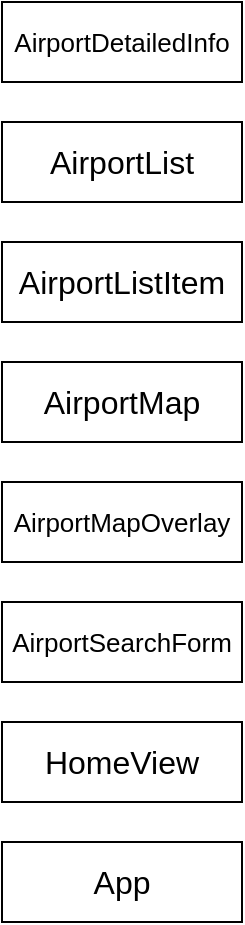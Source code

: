 <mxfile version="13.7.9" type="device" pages="3"><diagram id="YSCKTXwnMFnJKvAHHhMW" name="Components"><mxGraphModel dx="1422" dy="822" grid="1" gridSize="10" guides="1" tooltips="1" connect="1" arrows="1" fold="1" page="1" pageScale="1" pageWidth="827" pageHeight="1169" math="0" shadow="0"><root><mxCell id="0"/><mxCell id="1" parent="0"/><mxCell id="acbX_Dsjso_Xt0zGnjEq-4" value="&lt;font style=&quot;font-size: 16px&quot;&gt;AirportList&lt;/font&gt;" style="rounded=0;whiteSpace=wrap;html=1;sketch=0;" parent="1" vertex="1"><mxGeometry x="80" y="100" width="120" height="40" as="geometry"/></mxCell><mxCell id="acbX_Dsjso_Xt0zGnjEq-5" value="&lt;font style=&quot;font-size: 16px&quot;&gt;AirportListItem&lt;/font&gt;" style="rounded=0;whiteSpace=wrap;html=1;sketch=0;" parent="1" vertex="1"><mxGeometry x="80" y="160" width="120" height="40" as="geometry"/></mxCell><mxCell id="acbX_Dsjso_Xt0zGnjEq-7" value="&lt;font style=&quot;font-size: 13px;&quot;&gt;AirportMapOverlay&lt;/font&gt;" style="rounded=0;whiteSpace=wrap;html=1;sketch=0;fontSize=13;" parent="1" vertex="1"><mxGeometry x="80" y="280" width="120" height="40" as="geometry"/></mxCell><mxCell id="acbX_Dsjso_Xt0zGnjEq-8" value="&lt;font style=&quot;font-size: 16px&quot;&gt;AirportMap&lt;/font&gt;" style="rounded=0;whiteSpace=wrap;html=1;sketch=0;fontSize=13;" parent="1" vertex="1"><mxGeometry x="80" y="220" width="120" height="40" as="geometry"/></mxCell><mxCell id="acbX_Dsjso_Xt0zGnjEq-9" value="&lt;font style=&quot;font-size: 16px&quot;&gt;HomeView&lt;/font&gt;" style="rounded=0;whiteSpace=wrap;html=1;sketch=0;fontSize=13;" parent="1" vertex="1"><mxGeometry x="80" y="400" width="120" height="40" as="geometry"/></mxCell><mxCell id="acbX_Dsjso_Xt0zGnjEq-10" value="&lt;font style=&quot;font-size: 16px&quot;&gt;App&lt;/font&gt;" style="rounded=0;whiteSpace=wrap;html=1;sketch=0;fontSize=13;" parent="1" vertex="1"><mxGeometry x="80" y="460" width="120" height="40" as="geometry"/></mxCell><mxCell id="JbECTmtf0lUGYlyERt1j-1" value="&lt;font style=&quot;font-size: 13px&quot;&gt;AirportSearchForm&lt;/font&gt;" style="rounded=0;whiteSpace=wrap;html=1;sketch=0;fontSize=13;" vertex="1" parent="1"><mxGeometry x="80" y="340" width="120" height="40" as="geometry"/></mxCell><mxCell id="D91k5-NOJ-KimWFkwmzg-1" value="&lt;font style=&quot;font-size: 13px&quot;&gt;AirportDetailedInfo&lt;/font&gt;" style="rounded=0;whiteSpace=wrap;html=1;sketch=0;fontSize=13;" vertex="1" parent="1"><mxGeometry x="80" y="40" width="120" height="40" as="geometry"/></mxCell></root></mxGraphModel></diagram><diagram name="Overlay-ListView" id="SNQzKX8AlHaaRvstKV8L"><mxGraphModel dx="1422" dy="822" grid="1" gridSize="10" guides="1" tooltips="1" connect="1" arrows="1" fold="1" page="1" pageScale="1" pageWidth="827" pageHeight="1169" math="0" shadow="0"><root><mxCell id="9syzskJ02G5NI7bgFKZC-0"/><mxCell id="9syzskJ02G5NI7bgFKZC-1" parent="9syzskJ02G5NI7bgFKZC-0"/><mxCell id="9syzskJ02G5NI7bgFKZC-5" value="" style="rounded=0;whiteSpace=wrap;html=1;sketch=0;" parent="9syzskJ02G5NI7bgFKZC-1" vertex="1"><mxGeometry x="20" y="150" width="250" height="465" as="geometry"/></mxCell><mxCell id="FBwXX3ZeAev2OITy_xIR-1" value="&lt;font style=&quot;font-size: 20px&quot;&gt;AirportMapOverlay &amp;gt; AirportList&lt;/font&gt;" style="text;html=1;strokeColor=none;fillColor=none;align=center;verticalAlign=middle;whiteSpace=wrap;rounded=0;sketch=0;fontSize=22;" parent="9syzskJ02G5NI7bgFKZC-1" vertex="1"><mxGeometry x="40" y="160" width="210" height="60" as="geometry"/></mxCell><mxCell id="FBwXX3ZeAev2OITy_xIR-5" value="&lt;span style=&quot;font-size: 24px&quot;&gt;App &amp;gt; Homeview &amp;gt; AirportMap&lt;/span&gt;" style="text;html=1;strokeColor=none;fillColor=none;align=center;verticalAlign=middle;whiteSpace=wrap;rounded=0;sketch=0;fontSize=24;" parent="9syzskJ02G5NI7bgFKZC-1" vertex="1"><mxGeometry x="294" y="60" width="240" height="70" as="geometry"/></mxCell><mxCell id="FBwXX3ZeAev2OITy_xIR-6" value="" style="rounded=0;whiteSpace=wrap;html=1;sketch=0;" parent="9syzskJ02G5NI7bgFKZC-1" vertex="1"><mxGeometry x="270" y="150" width="530" height="465" as="geometry"/></mxCell><mxCell id="FBwXX3ZeAev2OITy_xIR-8" value="Mapbox" style="text;html=1;strokeColor=none;fillColor=none;align=center;verticalAlign=middle;whiteSpace=wrap;rounded=0;sketch=0;fontSize=22;" parent="9syzskJ02G5NI7bgFKZC-1" vertex="1"><mxGeometry x="420" y="300" width="230" height="140" as="geometry"/></mxCell><mxCell id="FBwXX3ZeAev2OITy_xIR-10" value="&lt;font style=&quot;font-size: 16px&quot;&gt;AirportSearchForm&lt;/font&gt;" style="rounded=0;whiteSpace=wrap;html=1;sketch=0;fontSize=22;align=center;" parent="9syzskJ02G5NI7bgFKZC-1" vertex="1"><mxGeometry x="20" y="230" width="250" height="50" as="geometry"/></mxCell><mxCell id="FBwXX3ZeAev2OITy_xIR-11" value="&lt;font style=&quot;font-size: 16px&quot;&gt;TextAlert&lt;/font&gt;" style="rounded=0;whiteSpace=wrap;html=1;sketch=0;fontSize=22;align=center;" parent="9syzskJ02G5NI7bgFKZC-1" vertex="1"><mxGeometry x="20" y="280" width="250" height="30" as="geometry"/></mxCell><mxCell id="9syzskJ02G5NI7bgFKZC-4" value="&lt;font style=&quot;font-size: 16px&quot;&gt;AirportListItem&lt;/font&gt;" style="rounded=0;whiteSpace=wrap;html=1;sketch=0;" parent="9syzskJ02G5NI7bgFKZC-1" vertex="1"><mxGeometry x="20" y="461" width="250" height="38.4" as="geometry"/></mxCell><mxCell id="FBwXX3ZeAev2OITy_xIR-13" value="&lt;span style=&quot;font-size: 22px;&quot;&gt;AirportList&lt;/span&gt;" style="text;html=1;strokeColor=none;fillColor=none;align=center;verticalAlign=middle;whiteSpace=wrap;rounded=0;sketch=0;fontSize=22;" parent="9syzskJ02G5NI7bgFKZC-1" vertex="1"><mxGeometry x="60" y="326" width="170" height="40" as="geometry"/></mxCell><mxCell id="FBwXX3ZeAev2OITy_xIR-14" value="&lt;font style=&quot;font-size: 16px&quot;&gt;AirportListItem&lt;/font&gt;" style="rounded=0;whiteSpace=wrap;html=1;sketch=0;" parent="9syzskJ02G5NI7bgFKZC-1" vertex="1"><mxGeometry x="20" y="422.6" width="250" height="38.4" as="geometry"/></mxCell><mxCell id="FBwXX3ZeAev2OITy_xIR-15" value="&lt;font style=&quot;font-size: 16px&quot;&gt;AirportListItem&lt;/font&gt;" style="rounded=0;whiteSpace=wrap;html=1;sketch=0;" parent="9syzskJ02G5NI7bgFKZC-1" vertex="1"><mxGeometry x="20" y="384.2" width="250" height="38.4" as="geometry"/></mxCell><mxCell id="FBwXX3ZeAev2OITy_xIR-16" value="&lt;font style=&quot;font-size: 16px&quot;&gt;AirportListItem&lt;/font&gt;" style="rounded=0;whiteSpace=wrap;html=1;sketch=0;" parent="9syzskJ02G5NI7bgFKZC-1" vertex="1"><mxGeometry x="20" y="499.4" width="250" height="38.4" as="geometry"/></mxCell><mxCell id="FBwXX3ZeAev2OITy_xIR-17" value="&lt;font style=&quot;font-size: 16px&quot;&gt;AirportListItem&lt;/font&gt;" style="rounded=0;whiteSpace=wrap;html=1;sketch=0;" parent="9syzskJ02G5NI7bgFKZC-1" vertex="1"><mxGeometry x="20" y="537.8" width="250" height="38.4" as="geometry"/></mxCell><mxCell id="FBwXX3ZeAev2OITy_xIR-18" value="&lt;font style=&quot;font-size: 16px&quot;&gt;AirportListItem&lt;/font&gt;" style="rounded=0;whiteSpace=wrap;html=1;sketch=0;" parent="9syzskJ02G5NI7bgFKZC-1" vertex="1"><mxGeometry x="20" y="576.2" width="250" height="38.4" as="geometry"/></mxCell></root></mxGraphModel></diagram><diagram name="Overlay-DetailedInfo" id="03BAHPfIWRgrIP7euEAK"><mxGraphModel dx="1422" dy="822" grid="1" gridSize="10" guides="1" tooltips="1" connect="1" arrows="1" fold="1" page="1" pageScale="1" pageWidth="827" pageHeight="1169" math="0" shadow="0"><root><mxCell id="Y3Et_uN3cQGaQz09pmUx-0"/><mxCell id="Y3Et_uN3cQGaQz09pmUx-1" parent="Y3Et_uN3cQGaQz09pmUx-0"/><mxCell id="Y3Et_uN3cQGaQz09pmUx-3" value="" style="rounded=0;whiteSpace=wrap;html=1;sketch=0;" parent="Y3Et_uN3cQGaQz09pmUx-1" vertex="1"><mxGeometry x="20" y="150" width="250" height="465" as="geometry"/></mxCell><mxCell id="Y3Et_uN3cQGaQz09pmUx-2" value="&lt;font style=&quot;font-size: 16px&quot;&gt;Airport Info Card&lt;/font&gt;" style="rounded=0;whiteSpace=wrap;html=1;sketch=0;" parent="Y3Et_uN3cQGaQz09pmUx-1" vertex="1"><mxGeometry x="20" y="280" width="250" height="335" as="geometry"/></mxCell><mxCell id="Y3Et_uN3cQGaQz09pmUx-4" value="&lt;font style=&quot;font-size: 20px&quot;&gt;AirportMapOverlay &amp;gt; AirportDetailedInfo&lt;/font&gt;" style="text;html=1;strokeColor=none;fillColor=none;align=center;verticalAlign=middle;whiteSpace=wrap;rounded=0;sketch=0;fontSize=22;" parent="Y3Et_uN3cQGaQz09pmUx-1" vertex="1"><mxGeometry x="40" y="160" width="210" height="60" as="geometry"/></mxCell><mxCell id="Y3Et_uN3cQGaQz09pmUx-5" value="&lt;span style=&quot;font-size: 24px&quot;&gt;App &amp;gt; Homeview &amp;gt; AirportMap&lt;/span&gt;" style="text;html=1;strokeColor=none;fillColor=none;align=center;verticalAlign=middle;whiteSpace=wrap;rounded=0;sketch=0;fontSize=24;" parent="Y3Et_uN3cQGaQz09pmUx-1" vertex="1"><mxGeometry x="294" y="60" width="240" height="70" as="geometry"/></mxCell><mxCell id="Y3Et_uN3cQGaQz09pmUx-6" value="" style="rounded=0;whiteSpace=wrap;html=1;sketch=0;" parent="Y3Et_uN3cQGaQz09pmUx-1" vertex="1"><mxGeometry x="270" y="150" width="530" height="465" as="geometry"/></mxCell><mxCell id="Y3Et_uN3cQGaQz09pmUx-7" value="Mapbox" style="text;html=1;strokeColor=none;fillColor=none;align=center;verticalAlign=middle;whiteSpace=wrap;rounded=0;sketch=0;fontSize=22;" parent="Y3Et_uN3cQGaQz09pmUx-1" vertex="1"><mxGeometry x="420" y="300" width="230" height="140" as="geometry"/></mxCell><mxCell id="Y3Et_uN3cQGaQz09pmUx-17" value="&lt;font style=&quot;font-size: 16px&quot;&gt;Header&lt;/font&gt;" style="rounded=0;whiteSpace=wrap;html=1;sketch=0;fontSize=22;align=center;" parent="Y3Et_uN3cQGaQz09pmUx-1" vertex="1"><mxGeometry x="20" y="240" width="250" height="40" as="geometry"/></mxCell></root></mxGraphModel></diagram></mxfile>